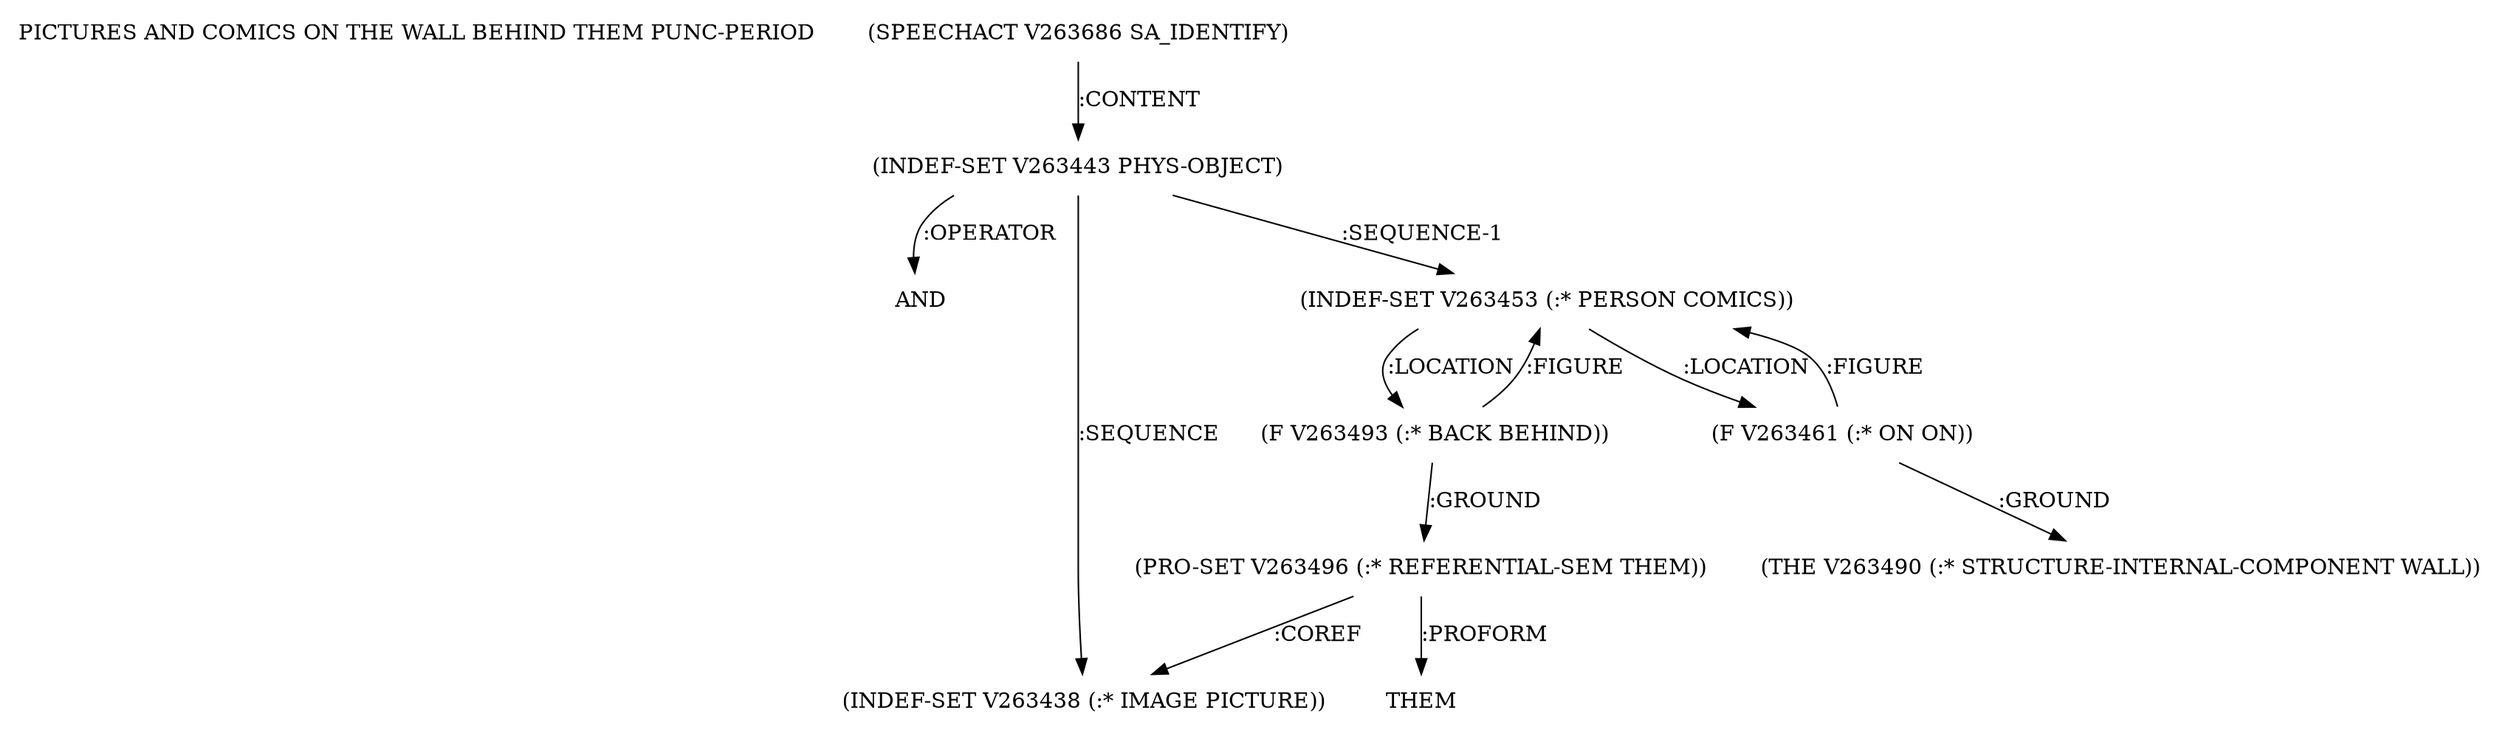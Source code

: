 digraph Terms {
  node [shape=none]
  "PICTURES AND COMICS ON THE WALL BEHIND THEM PUNC-PERIOD"
  "V263686" [label="(SPEECHACT V263686 SA_IDENTIFY)"]
  "V263686" -> "V263443" [label=":CONTENT"]
  "V263443" [label="(INDEF-SET V263443 PHYS-OBJECT)"]
  "V263443" -> "NT264067" [label=":OPERATOR"]
  "NT264067" [label="AND"]
  "V263443" -> "V263438" [label=":SEQUENCE"]
  "V263443" -> "V263453" [label=":SEQUENCE-1"]
  "V263438" [label="(INDEF-SET V263438 (:* IMAGE PICTURE))"]
  "V263453" [label="(INDEF-SET V263453 (:* PERSON COMICS))"]
  "V263453" -> "V263493" [label=":LOCATION"]
  "V263453" -> "V263461" [label=":LOCATION"]
  "V263461" [label="(F V263461 (:* ON ON))"]
  "V263461" -> "V263490" [label=":GROUND"]
  "V263461" -> "V263453" [label=":FIGURE"]
  "V263490" [label="(THE V263490 (:* STRUCTURE-INTERNAL-COMPONENT WALL))"]
  "V263493" [label="(F V263493 (:* BACK BEHIND))"]
  "V263493" -> "V263496" [label=":GROUND"]
  "V263493" -> "V263453" [label=":FIGURE"]
  "V263496" [label="(PRO-SET V263496 (:* REFERENTIAL-SEM THEM))"]
  "V263496" -> "NT264068" [label=":PROFORM"]
  "NT264068" [label="THEM"]
  "V263496" -> "V263438" [label=":COREF"]
}
